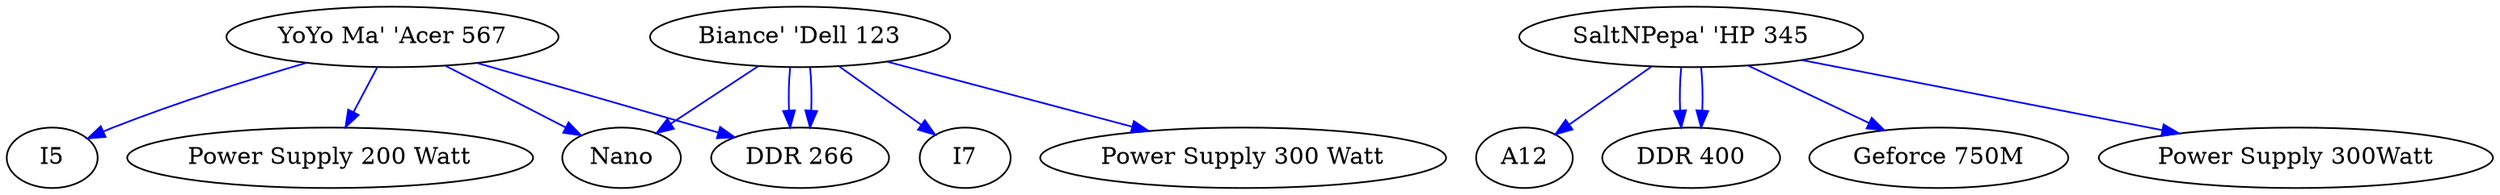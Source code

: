 digraph task {
"Biance' 'Dell 123"->"DDR 266" [color=blue];
"Biance' 'Dell 123"->"I7" [color=blue];
"Biance' 'Dell 123"->"DDR 266" [color=blue];
"Biance' 'Dell 123"->"Nano" [color=blue];
"Biance' 'Dell 123"->"Power Supply 300 Watt" [color=blue];
"SaltNPepa' 'HP 345"->"A12" [color=blue];
"SaltNPepa' 'HP 345"->"DDR 400" [color=blue];
"SaltNPepa' 'HP 345"->"Geforce 750M" [color=blue];
"SaltNPepa' 'HP 345"->"DDR 400" [color=blue];
"SaltNPepa' 'HP 345"->"Power Supply 300Watt" [color=blue];
"YoYo Ma' 'Acer 567"->"I5" [color=blue];
"YoYo Ma' 'Acer 567"->"Power Supply 200 Watt" [color=blue];
"YoYo Ma' 'Acer 567"->"DDR 266" [color=blue];
"YoYo Ma' 'Acer 567"->"Nano" [color=blue];
}